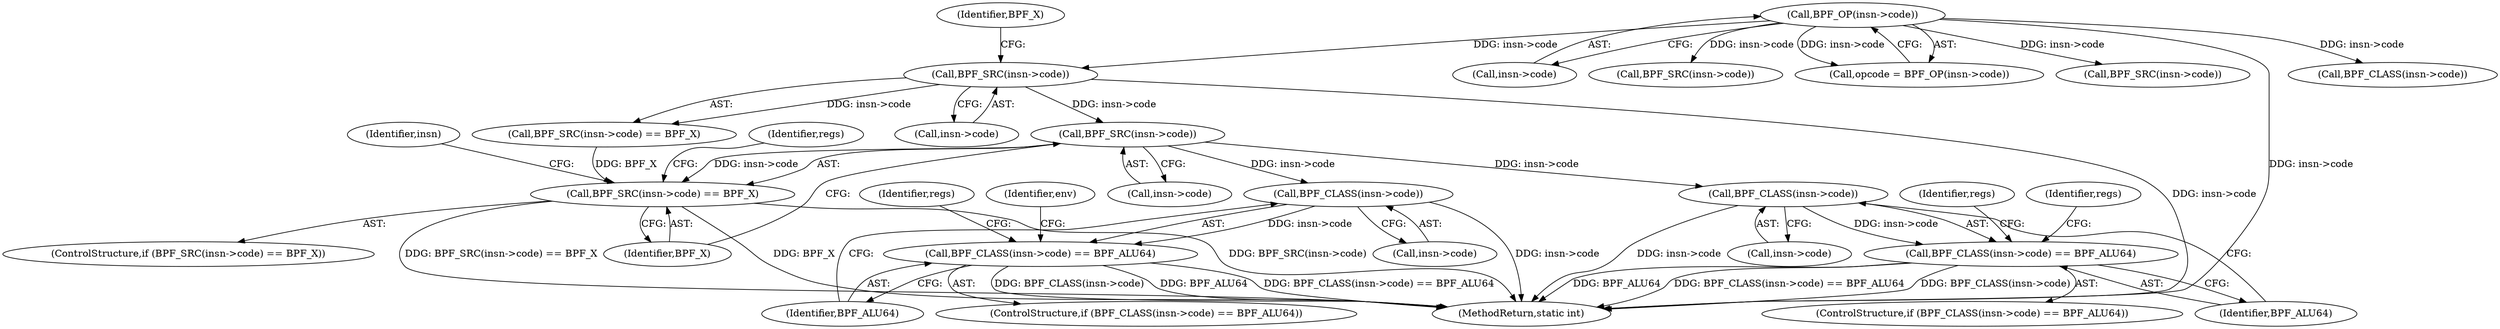 digraph "0_linux_95a762e2c8c942780948091f8f2a4f32fce1ac6f@pointer" {
"1000341" [label="(Call,BPF_SRC(insn->code))"];
"1000269" [label="(Call,BPF_SRC(insn->code))"];
"1000124" [label="(Call,BPF_OP(insn->code))"];
"1000340" [label="(Call,BPF_SRC(insn->code) == BPF_X)"];
"1000349" [label="(Call,BPF_CLASS(insn->code))"];
"1000348" [label="(Call,BPF_CLASS(insn->code) == BPF_ALU64)"];
"1000436" [label="(Call,BPF_CLASS(insn->code))"];
"1000435" [label="(Call,BPF_CLASS(insn->code) == BPF_ALU64)"];
"1000209" [label="(Call,BPF_CLASS(insn->code))"];
"1000124" [label="(Call,BPF_OP(insn->code))"];
"1000440" [label="(Identifier,BPF_ALU64)"];
"1000455" [label="(Identifier,regs)"];
"1000348" [label="(Call,BPF_CLASS(insn->code) == BPF_ALU64)"];
"1000651" [label="(MethodReturn,static int)"];
"1000436" [label="(Call,BPF_CLASS(insn->code))"];
"1000435" [label="(Call,BPF_CLASS(insn->code) == BPF_ALU64)"];
"1000342" [label="(Call,insn->code)"];
"1000125" [label="(Call,insn->code)"];
"1000357" [label="(Identifier,regs)"];
"1000269" [label="(Call,BPF_SRC(insn->code))"];
"1000341" [label="(Call,BPF_SRC(insn->code))"];
"1000345" [label="(Identifier,BPF_X)"];
"1000428" [label="(Identifier,regs)"];
"1000146" [label="(Call,BPF_SRC(insn->code))"];
"1000273" [label="(Identifier,BPF_X)"];
"1000351" [label="(Identifier,insn)"];
"1000437" [label="(Call,insn->code)"];
"1000349" [label="(Call,BPF_CLASS(insn->code))"];
"1000350" [label="(Call,insn->code)"];
"1000340" [label="(Call,BPF_SRC(insn->code) == BPF_X)"];
"1000268" [label="(Call,BPF_SRC(insn->code) == BPF_X)"];
"1000122" [label="(Call,opcode = BPF_OP(insn->code))"];
"1000434" [label="(ControlStructure,if (BPF_CLASS(insn->code) == BPF_ALU64))"];
"1000353" [label="(Identifier,BPF_ALU64)"];
"1000444" [label="(Identifier,regs)"];
"1000481" [label="(Call,BPF_SRC(insn->code))"];
"1000270" [label="(Call,insn->code)"];
"1000339" [label="(ControlStructure,if (BPF_SRC(insn->code) == BPF_X))"];
"1000379" [label="(Identifier,env)"];
"1000347" [label="(ControlStructure,if (BPF_CLASS(insn->code) == BPF_ALU64))"];
"1000341" -> "1000340"  [label="AST: "];
"1000341" -> "1000342"  [label="CFG: "];
"1000342" -> "1000341"  [label="AST: "];
"1000345" -> "1000341"  [label="CFG: "];
"1000341" -> "1000340"  [label="DDG: insn->code"];
"1000269" -> "1000341"  [label="DDG: insn->code"];
"1000341" -> "1000349"  [label="DDG: insn->code"];
"1000341" -> "1000436"  [label="DDG: insn->code"];
"1000269" -> "1000268"  [label="AST: "];
"1000269" -> "1000270"  [label="CFG: "];
"1000270" -> "1000269"  [label="AST: "];
"1000273" -> "1000269"  [label="CFG: "];
"1000269" -> "1000651"  [label="DDG: insn->code"];
"1000269" -> "1000268"  [label="DDG: insn->code"];
"1000124" -> "1000269"  [label="DDG: insn->code"];
"1000124" -> "1000122"  [label="AST: "];
"1000124" -> "1000125"  [label="CFG: "];
"1000125" -> "1000124"  [label="AST: "];
"1000122" -> "1000124"  [label="CFG: "];
"1000124" -> "1000651"  [label="DDG: insn->code"];
"1000124" -> "1000122"  [label="DDG: insn->code"];
"1000124" -> "1000146"  [label="DDG: insn->code"];
"1000124" -> "1000209"  [label="DDG: insn->code"];
"1000124" -> "1000481"  [label="DDG: insn->code"];
"1000340" -> "1000339"  [label="AST: "];
"1000340" -> "1000345"  [label="CFG: "];
"1000345" -> "1000340"  [label="AST: "];
"1000351" -> "1000340"  [label="CFG: "];
"1000428" -> "1000340"  [label="CFG: "];
"1000340" -> "1000651"  [label="DDG: BPF_SRC(insn->code) == BPF_X"];
"1000340" -> "1000651"  [label="DDG: BPF_X"];
"1000340" -> "1000651"  [label="DDG: BPF_SRC(insn->code)"];
"1000268" -> "1000340"  [label="DDG: BPF_X"];
"1000349" -> "1000348"  [label="AST: "];
"1000349" -> "1000350"  [label="CFG: "];
"1000350" -> "1000349"  [label="AST: "];
"1000353" -> "1000349"  [label="CFG: "];
"1000349" -> "1000651"  [label="DDG: insn->code"];
"1000349" -> "1000348"  [label="DDG: insn->code"];
"1000348" -> "1000347"  [label="AST: "];
"1000348" -> "1000353"  [label="CFG: "];
"1000353" -> "1000348"  [label="AST: "];
"1000357" -> "1000348"  [label="CFG: "];
"1000379" -> "1000348"  [label="CFG: "];
"1000348" -> "1000651"  [label="DDG: BPF_CLASS(insn->code)"];
"1000348" -> "1000651"  [label="DDG: BPF_ALU64"];
"1000348" -> "1000651"  [label="DDG: BPF_CLASS(insn->code) == BPF_ALU64"];
"1000436" -> "1000435"  [label="AST: "];
"1000436" -> "1000437"  [label="CFG: "];
"1000437" -> "1000436"  [label="AST: "];
"1000440" -> "1000436"  [label="CFG: "];
"1000436" -> "1000651"  [label="DDG: insn->code"];
"1000436" -> "1000435"  [label="DDG: insn->code"];
"1000435" -> "1000434"  [label="AST: "];
"1000435" -> "1000440"  [label="CFG: "];
"1000440" -> "1000435"  [label="AST: "];
"1000444" -> "1000435"  [label="CFG: "];
"1000455" -> "1000435"  [label="CFG: "];
"1000435" -> "1000651"  [label="DDG: BPF_CLASS(insn->code)"];
"1000435" -> "1000651"  [label="DDG: BPF_ALU64"];
"1000435" -> "1000651"  [label="DDG: BPF_CLASS(insn->code) == BPF_ALU64"];
}
